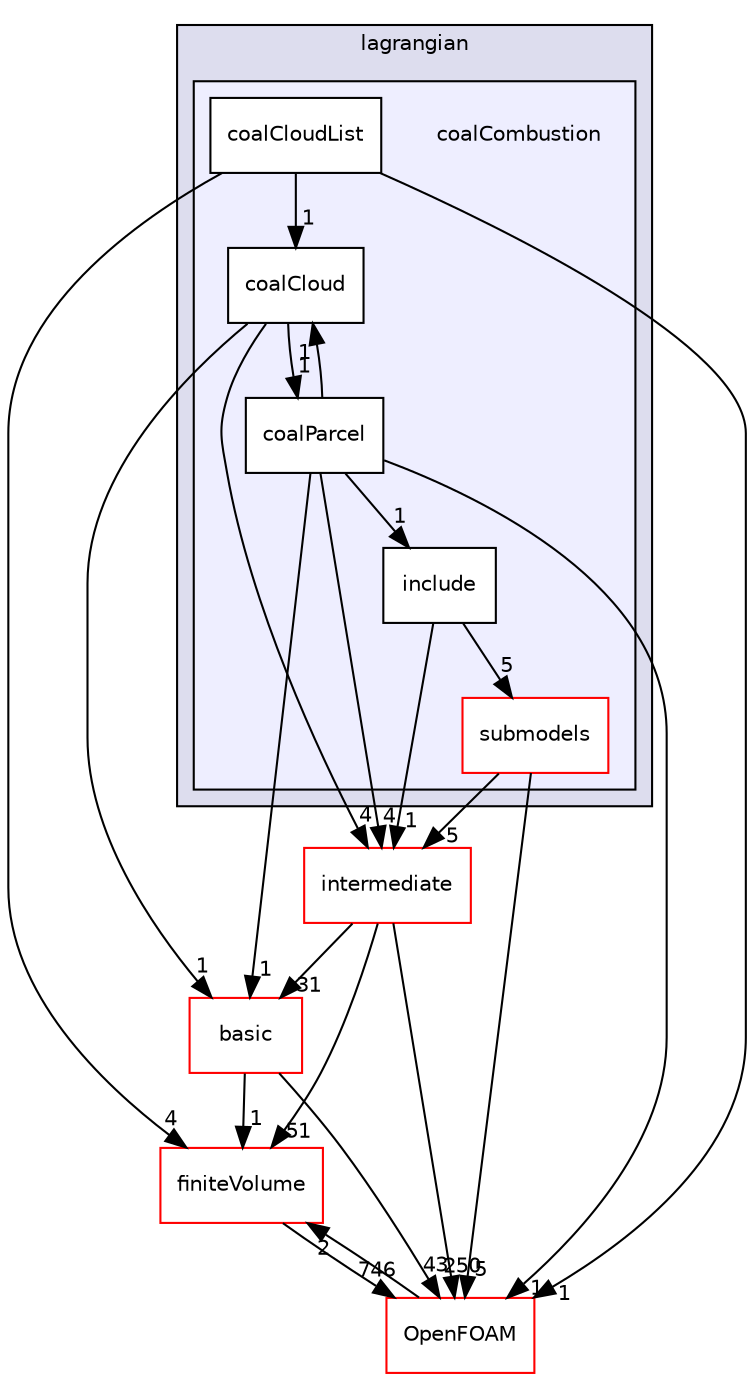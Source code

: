 digraph "src/lagrangian/coalCombustion" {
  bgcolor=transparent;
  compound=true
  node [ fontsize="10", fontname="Helvetica"];
  edge [ labelfontsize="10", labelfontname="Helvetica"];
  subgraph clusterdir_f8c25efc4b6f6a8502a42d5af7554d23 {
    graph [ bgcolor="#ddddee", pencolor="black", label="lagrangian" fontname="Helvetica", fontsize="10", URL="dir_f8c25efc4b6f6a8502a42d5af7554d23.html"]
  subgraph clusterdir_6061a3ee916a9160a3a185551ff9959f {
    graph [ bgcolor="#eeeeff", pencolor="black", label="" URL="dir_6061a3ee916a9160a3a185551ff9959f.html"];
    dir_6061a3ee916a9160a3a185551ff9959f [shape=plaintext label="coalCombustion"];
    dir_d955aeb57bdb7586aebf93bbce8278dd [shape=box label="coalCloud" color="black" fillcolor="white" style="filled" URL="dir_d955aeb57bdb7586aebf93bbce8278dd.html"];
    dir_7044a8f42d5cea127f2070d81c925321 [shape=box label="coalCloudList" color="black" fillcolor="white" style="filled" URL="dir_7044a8f42d5cea127f2070d81c925321.html"];
    dir_81b66f608873071c4b7b42d74a623022 [shape=box label="coalParcel" color="black" fillcolor="white" style="filled" URL="dir_81b66f608873071c4b7b42d74a623022.html"];
    dir_a0ff90d717e04b3dff76feaa84b08aad [shape=box label="include" color="black" fillcolor="white" style="filled" URL="dir_a0ff90d717e04b3dff76feaa84b08aad.html"];
    dir_0ed563d2c3dc00cc49531eaf554b44dc [shape=box label="submodels" color="red" fillcolor="white" style="filled" URL="dir_0ed563d2c3dc00cc49531eaf554b44dc.html"];
  }
  }
  dir_9bd15774b555cf7259a6fa18f99fe99b [shape=box label="finiteVolume" color="red" URL="dir_9bd15774b555cf7259a6fa18f99fe99b.html"];
  dir_d3c32a493136c130c1f0d51f4f35c297 [shape=box label="intermediate" color="red" URL="dir_d3c32a493136c130c1f0d51f4f35c297.html"];
  dir_c5473ff19b20e6ec4dfe5c310b3778a8 [shape=box label="OpenFOAM" color="red" URL="dir_c5473ff19b20e6ec4dfe5c310b3778a8.html"];
  dir_584e0ab0901b4327f36f4285cac7f2f8 [shape=box label="basic" color="red" URL="dir_584e0ab0901b4327f36f4285cac7f2f8.html"];
  dir_7044a8f42d5cea127f2070d81c925321->dir_9bd15774b555cf7259a6fa18f99fe99b [headlabel="4", labeldistance=1.5 headhref="dir_001375_000896.html"];
  dir_7044a8f42d5cea127f2070d81c925321->dir_d955aeb57bdb7586aebf93bbce8278dd [headlabel="1", labeldistance=1.5 headhref="dir_001375_001374.html"];
  dir_7044a8f42d5cea127f2070d81c925321->dir_c5473ff19b20e6ec4dfe5c310b3778a8 [headlabel="1", labeldistance=1.5 headhref="dir_001375_001896.html"];
  dir_9bd15774b555cf7259a6fa18f99fe99b->dir_c5473ff19b20e6ec4dfe5c310b3778a8 [headlabel="746", labeldistance=1.5 headhref="dir_000896_001896.html"];
  dir_d3c32a493136c130c1f0d51f4f35c297->dir_9bd15774b555cf7259a6fa18f99fe99b [headlabel="51", labeldistance=1.5 headhref="dir_001388_000896.html"];
  dir_d3c32a493136c130c1f0d51f4f35c297->dir_c5473ff19b20e6ec4dfe5c310b3778a8 [headlabel="250", labeldistance=1.5 headhref="dir_001388_001896.html"];
  dir_d3c32a493136c130c1f0d51f4f35c297->dir_584e0ab0901b4327f36f4285cac7f2f8 [headlabel="31", labeldistance=1.5 headhref="dir_001388_001365.html"];
  dir_d955aeb57bdb7586aebf93bbce8278dd->dir_d3c32a493136c130c1f0d51f4f35c297 [headlabel="4", labeldistance=1.5 headhref="dir_001374_001388.html"];
  dir_d955aeb57bdb7586aebf93bbce8278dd->dir_81b66f608873071c4b7b42d74a623022 [headlabel="1", labeldistance=1.5 headhref="dir_001374_001376.html"];
  dir_d955aeb57bdb7586aebf93bbce8278dd->dir_584e0ab0901b4327f36f4285cac7f2f8 [headlabel="1", labeldistance=1.5 headhref="dir_001374_001365.html"];
  dir_a0ff90d717e04b3dff76feaa84b08aad->dir_d3c32a493136c130c1f0d51f4f35c297 [headlabel="1", labeldistance=1.5 headhref="dir_001377_001388.html"];
  dir_a0ff90d717e04b3dff76feaa84b08aad->dir_0ed563d2c3dc00cc49531eaf554b44dc [headlabel="5", labeldistance=1.5 headhref="dir_001377_001378.html"];
  dir_0ed563d2c3dc00cc49531eaf554b44dc->dir_d3c32a493136c130c1f0d51f4f35c297 [headlabel="5", labeldistance=1.5 headhref="dir_001378_001388.html"];
  dir_0ed563d2c3dc00cc49531eaf554b44dc->dir_c5473ff19b20e6ec4dfe5c310b3778a8 [headlabel="5", labeldistance=1.5 headhref="dir_001378_001896.html"];
  dir_81b66f608873071c4b7b42d74a623022->dir_d3c32a493136c130c1f0d51f4f35c297 [headlabel="4", labeldistance=1.5 headhref="dir_001376_001388.html"];
  dir_81b66f608873071c4b7b42d74a623022->dir_d955aeb57bdb7586aebf93bbce8278dd [headlabel="1", labeldistance=1.5 headhref="dir_001376_001374.html"];
  dir_81b66f608873071c4b7b42d74a623022->dir_a0ff90d717e04b3dff76feaa84b08aad [headlabel="1", labeldistance=1.5 headhref="dir_001376_001377.html"];
  dir_81b66f608873071c4b7b42d74a623022->dir_c5473ff19b20e6ec4dfe5c310b3778a8 [headlabel="1", labeldistance=1.5 headhref="dir_001376_001896.html"];
  dir_81b66f608873071c4b7b42d74a623022->dir_584e0ab0901b4327f36f4285cac7f2f8 [headlabel="1", labeldistance=1.5 headhref="dir_001376_001365.html"];
  dir_c5473ff19b20e6ec4dfe5c310b3778a8->dir_9bd15774b555cf7259a6fa18f99fe99b [headlabel="2", labeldistance=1.5 headhref="dir_001896_000896.html"];
  dir_584e0ab0901b4327f36f4285cac7f2f8->dir_9bd15774b555cf7259a6fa18f99fe99b [headlabel="1", labeldistance=1.5 headhref="dir_001365_000896.html"];
  dir_584e0ab0901b4327f36f4285cac7f2f8->dir_c5473ff19b20e6ec4dfe5c310b3778a8 [headlabel="43", labeldistance=1.5 headhref="dir_001365_001896.html"];
}

